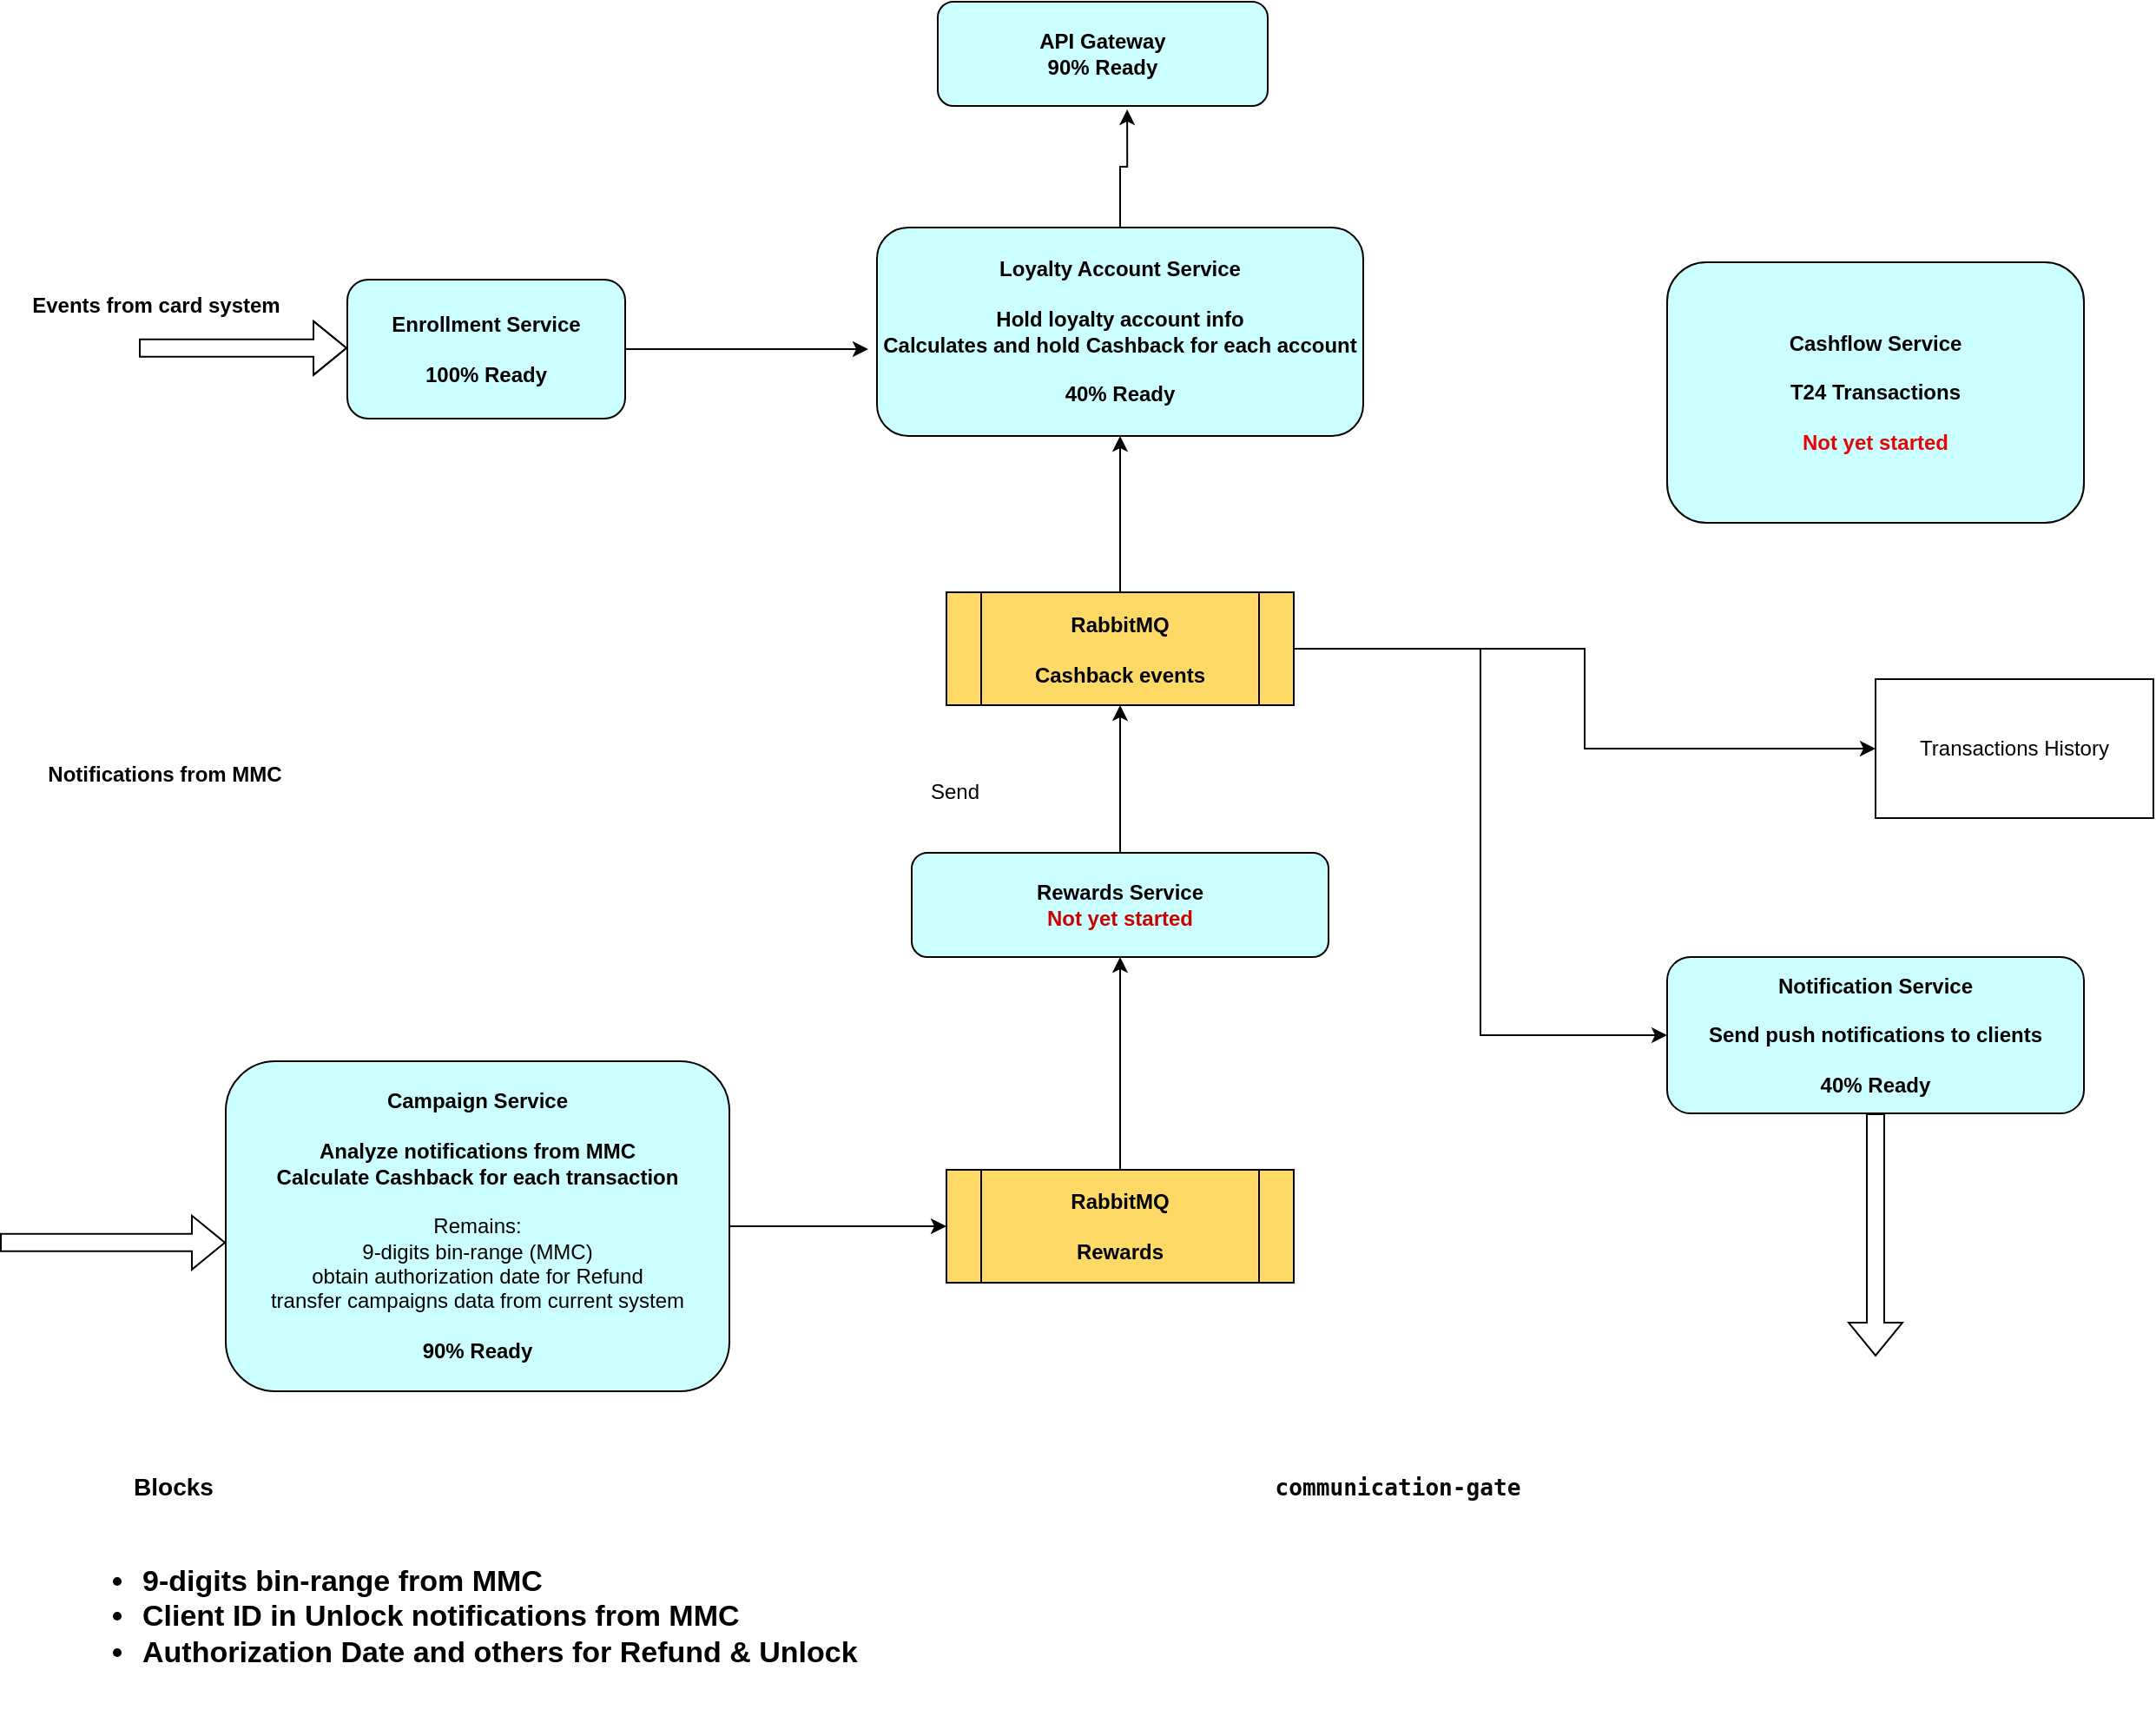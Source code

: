 <mxfile version="21.5.0" type="github">
  <diagram name="Page-1" id="jxZHKuPuWRv_rBrSmg6W">
    <mxGraphModel dx="1687" dy="929" grid="1" gridSize="10" guides="1" tooltips="1" connect="1" arrows="1" fold="1" page="1" pageScale="1" pageWidth="850" pageHeight="1100" math="0" shadow="0">
      <root>
        <mxCell id="0" />
        <mxCell id="1" parent="0" />
        <mxCell id="gcZDtFcbOL_r8VpVRLgz-11" style="edgeStyle=orthogonalEdgeStyle;rounded=0;orthogonalLoop=1;jettySize=auto;html=1;entryX=0;entryY=0.5;entryDx=0;entryDy=0;" edge="1" parent="1" source="gcZDtFcbOL_r8VpVRLgz-1" target="gcZDtFcbOL_r8VpVRLgz-10">
          <mxGeometry relative="1" as="geometry" />
        </mxCell>
        <mxCell id="gcZDtFcbOL_r8VpVRLgz-1" value="&lt;b&gt;Campaign Service&lt;/b&gt;&lt;br&gt;&lt;br&gt;&lt;b&gt;Analyze notifications from MMC&lt;/b&gt;&lt;br&gt;&lt;b&gt;Calculate Cashback for each transaction&lt;/b&gt;&lt;br&gt;&lt;br&gt;Remains: &lt;br&gt;9-digits bin-range (MMC)&lt;br&gt;obtain authorization date for Refund&lt;br&gt;transfer campaigns data from current system&lt;br&gt;&lt;br&gt;&lt;b&gt;90% Ready&lt;/b&gt;" style="rounded=1;whiteSpace=wrap;html=1;fillColor=#CCFFFF;" vertex="1" parent="1">
          <mxGeometry x="130" y="620" width="290" height="190" as="geometry" />
        </mxCell>
        <mxCell id="gcZDtFcbOL_r8VpVRLgz-2" value="" style="shape=flexArrow;endArrow=classic;html=1;rounded=0;entryX=0;entryY=0.5;entryDx=0;entryDy=0;" edge="1" parent="1">
          <mxGeometry width="50" height="50" relative="1" as="geometry">
            <mxPoint y="724.41" as="sourcePoint" />
            <mxPoint x="130" y="724.41" as="targetPoint" />
          </mxGeometry>
        </mxCell>
        <mxCell id="gcZDtFcbOL_r8VpVRLgz-3" value="&lt;b&gt;Notifications from MMC&lt;/b&gt;" style="text;html=1;strokeColor=none;fillColor=none;align=center;verticalAlign=middle;whiteSpace=wrap;rounded=0;" vertex="1" parent="1">
          <mxGeometry x="20" y="440" width="150" height="30" as="geometry" />
        </mxCell>
        <mxCell id="gcZDtFcbOL_r8VpVRLgz-38" style="edgeStyle=orthogonalEdgeStyle;rounded=0;orthogonalLoop=1;jettySize=auto;html=1;" edge="1" parent="1" source="gcZDtFcbOL_r8VpVRLgz-4">
          <mxGeometry relative="1" as="geometry">
            <mxPoint x="500" y="210" as="targetPoint" />
          </mxGeometry>
        </mxCell>
        <mxCell id="gcZDtFcbOL_r8VpVRLgz-4" value="&lt;b&gt;Enrollment Service&lt;br&gt;&lt;br&gt;100% Ready&lt;br&gt;&lt;/b&gt;" style="rounded=1;whiteSpace=wrap;html=1;fillColor=#CCFFFF;" vertex="1" parent="1">
          <mxGeometry x="200" y="170" width="160" height="80" as="geometry" />
        </mxCell>
        <mxCell id="gcZDtFcbOL_r8VpVRLgz-5" value="" style="shape=flexArrow;endArrow=classic;html=1;rounded=0;entryX=0;entryY=0.5;entryDx=0;entryDy=0;" edge="1" parent="1">
          <mxGeometry width="50" height="50" relative="1" as="geometry">
            <mxPoint x="80" y="209.41" as="sourcePoint" />
            <mxPoint x="200" y="209.41" as="targetPoint" />
            <Array as="points">
              <mxPoint x="90" y="209.41" />
            </Array>
          </mxGeometry>
        </mxCell>
        <mxCell id="gcZDtFcbOL_r8VpVRLgz-6" value="&lt;b&gt;Events from card system&lt;/b&gt;" style="text;html=1;strokeColor=none;fillColor=none;align=center;verticalAlign=middle;whiteSpace=wrap;rounded=0;" vertex="1" parent="1">
          <mxGeometry x="10" y="170" width="160" height="30" as="geometry" />
        </mxCell>
        <mxCell id="gcZDtFcbOL_r8VpVRLgz-19" style="edgeStyle=orthogonalEdgeStyle;rounded=0;orthogonalLoop=1;jettySize=auto;html=1;entryX=0.574;entryY=1.033;entryDx=0;entryDy=0;entryPerimeter=0;" edge="1" parent="1" source="gcZDtFcbOL_r8VpVRLgz-7" target="gcZDtFcbOL_r8VpVRLgz-15">
          <mxGeometry relative="1" as="geometry" />
        </mxCell>
        <mxCell id="gcZDtFcbOL_r8VpVRLgz-7" value="&lt;b&gt;Loyalty Account Service&lt;br&gt;&lt;br&gt;Hold loyalty account info&lt;br&gt;Calculates and hold Cashback for each account&lt;br&gt;&lt;br&gt;40% Ready&lt;br&gt;&lt;/b&gt;" style="rounded=1;whiteSpace=wrap;html=1;fillColor=#CCFFFF;" vertex="1" parent="1">
          <mxGeometry x="505" y="140" width="280" height="120" as="geometry" />
        </mxCell>
        <mxCell id="gcZDtFcbOL_r8VpVRLgz-30" style="edgeStyle=orthogonalEdgeStyle;rounded=0;orthogonalLoop=1;jettySize=auto;html=1;" edge="1" parent="1" source="gcZDtFcbOL_r8VpVRLgz-10" target="gcZDtFcbOL_r8VpVRLgz-29">
          <mxGeometry relative="1" as="geometry" />
        </mxCell>
        <mxCell id="gcZDtFcbOL_r8VpVRLgz-10" value="&lt;b&gt;RabbitMQ&lt;br&gt;&lt;br&gt;Rewards&lt;br&gt;&lt;/b&gt;" style="shape=process;whiteSpace=wrap;html=1;backgroundOutline=1;fillColor=#FFD966;" vertex="1" parent="1">
          <mxGeometry x="545" y="682.5" width="200" height="65" as="geometry" />
        </mxCell>
        <mxCell id="gcZDtFcbOL_r8VpVRLgz-12" value="Send" style="text;html=1;strokeColor=none;fillColor=none;align=center;verticalAlign=middle;whiteSpace=wrap;rounded=0;" vertex="1" parent="1">
          <mxGeometry x="520" y="450" width="60" height="30" as="geometry" />
        </mxCell>
        <mxCell id="gcZDtFcbOL_r8VpVRLgz-15" value="&lt;b&gt;API Gateway&lt;br&gt;90% Ready&lt;/b&gt;" style="rounded=1;whiteSpace=wrap;html=1;fillColor=#CCFFFF;" vertex="1" parent="1">
          <mxGeometry x="540" y="10" width="190" height="60" as="geometry" />
        </mxCell>
        <mxCell id="gcZDtFcbOL_r8VpVRLgz-16" value="&lt;b&gt;Notification Service&lt;br&gt;&lt;br&gt;Send push notifications to clients&lt;br&gt;&lt;br&gt;40% Ready&lt;/b&gt;" style="rounded=1;whiteSpace=wrap;html=1;fillColor=#CCFFFF;" vertex="1" parent="1">
          <mxGeometry x="960" y="560" width="240" height="90" as="geometry" />
        </mxCell>
        <mxCell id="gcZDtFcbOL_r8VpVRLgz-20" value="" style="shape=flexArrow;endArrow=classic;html=1;rounded=0;exitX=0.5;exitY=1;exitDx=0;exitDy=0;" edge="1" parent="1" source="gcZDtFcbOL_r8VpVRLgz-16">
          <mxGeometry width="50" height="50" relative="1" as="geometry">
            <mxPoint x="710" y="900" as="sourcePoint" />
            <mxPoint x="1080" y="790" as="targetPoint" />
          </mxGeometry>
        </mxCell>
        <mxCell id="gcZDtFcbOL_r8VpVRLgz-21" value="&lt;div style=&quot;background-color: rgb(255, 255, 255); color: rgb(8, 8, 8); font-family: &amp;quot;JetBrains Mono&amp;quot;, monospace; font-size: 9.8pt;&quot;&gt;&lt;b&gt;communication-gate&lt;/b&gt;&lt;/div&gt;" style="text;html=1;strokeColor=none;fillColor=none;align=center;verticalAlign=middle;whiteSpace=wrap;rounded=0;" vertex="1" parent="1">
          <mxGeometry x="720" y="850" width="170" height="30" as="geometry" />
        </mxCell>
        <mxCell id="gcZDtFcbOL_r8VpVRLgz-22" value="Transactions History" style="rounded=0;whiteSpace=wrap;html=1;" vertex="1" parent="1">
          <mxGeometry x="1080" y="400" width="160" height="80" as="geometry" />
        </mxCell>
        <mxCell id="gcZDtFcbOL_r8VpVRLgz-25" value="&lt;b&gt;Cashflow Service&lt;br&gt;&lt;br&gt;T24 Transactions&lt;br&gt;&lt;br&gt;&lt;font color=&quot;#e60505&quot;&gt;Not yet started&lt;/font&gt;&lt;/b&gt;" style="rounded=1;whiteSpace=wrap;html=1;fillColor=#CCFFFF;" vertex="1" parent="1">
          <mxGeometry x="960" y="160" width="240" height="150" as="geometry" />
        </mxCell>
        <mxCell id="gcZDtFcbOL_r8VpVRLgz-27" value="&lt;ul style=&quot;font-size: 17px;&quot;&gt;&lt;li&gt;&lt;b&gt;9-digits bin-range from MMC&lt;/b&gt;&lt;/li&gt;&lt;li&gt;&lt;b&gt;Client ID in Unlock notifications from MMC&lt;/b&gt;&lt;/li&gt;&lt;li&gt;&lt;b&gt;Authorization Date and others for Refund &amp;amp; Unlock&lt;/b&gt;&lt;/li&gt;&lt;/ul&gt;" style="text;strokeColor=none;fillColor=none;html=1;whiteSpace=wrap;verticalAlign=middle;overflow=hidden;" vertex="1" parent="1">
          <mxGeometry x="40" y="880" width="470" height="120" as="geometry" />
        </mxCell>
        <mxCell id="gcZDtFcbOL_r8VpVRLgz-28" value="&lt;b&gt;&lt;font style=&quot;font-size: 14px;&quot;&gt;Blocks&lt;/font&gt;&lt;/b&gt;" style="text;html=1;strokeColor=none;fillColor=none;align=center;verticalAlign=middle;whiteSpace=wrap;rounded=0;" vertex="1" parent="1">
          <mxGeometry x="40" y="850" width="120" height="30" as="geometry" />
        </mxCell>
        <mxCell id="gcZDtFcbOL_r8VpVRLgz-32" style="edgeStyle=orthogonalEdgeStyle;rounded=0;orthogonalLoop=1;jettySize=auto;html=1;entryX=0.5;entryY=1;entryDx=0;entryDy=0;" edge="1" parent="1" source="gcZDtFcbOL_r8VpVRLgz-29" target="gcZDtFcbOL_r8VpVRLgz-31">
          <mxGeometry relative="1" as="geometry" />
        </mxCell>
        <mxCell id="gcZDtFcbOL_r8VpVRLgz-29" value="&lt;b&gt;Rewards Service&lt;br&gt;&lt;font color=&quot;#cc0000&quot;&gt;Not yet started&lt;/font&gt;&lt;br&gt;&lt;/b&gt;" style="rounded=1;whiteSpace=wrap;html=1;fillColor=#CCFFFF;" vertex="1" parent="1">
          <mxGeometry x="525" y="500" width="240" height="60" as="geometry" />
        </mxCell>
        <mxCell id="gcZDtFcbOL_r8VpVRLgz-33" style="edgeStyle=orthogonalEdgeStyle;rounded=0;orthogonalLoop=1;jettySize=auto;html=1;entryX=0.5;entryY=1;entryDx=0;entryDy=0;" edge="1" parent="1" source="gcZDtFcbOL_r8VpVRLgz-31" target="gcZDtFcbOL_r8VpVRLgz-7">
          <mxGeometry relative="1" as="geometry">
            <mxPoint x="645" y="270" as="targetPoint" />
          </mxGeometry>
        </mxCell>
        <mxCell id="gcZDtFcbOL_r8VpVRLgz-34" style="edgeStyle=orthogonalEdgeStyle;rounded=0;orthogonalLoop=1;jettySize=auto;html=1;entryX=0;entryY=0.5;entryDx=0;entryDy=0;" edge="1" parent="1" source="gcZDtFcbOL_r8VpVRLgz-31" target="gcZDtFcbOL_r8VpVRLgz-22">
          <mxGeometry relative="1" as="geometry" />
        </mxCell>
        <mxCell id="gcZDtFcbOL_r8VpVRLgz-36" style="edgeStyle=orthogonalEdgeStyle;rounded=0;orthogonalLoop=1;jettySize=auto;html=1;entryX=0;entryY=0.5;entryDx=0;entryDy=0;" edge="1" parent="1" source="gcZDtFcbOL_r8VpVRLgz-31" target="gcZDtFcbOL_r8VpVRLgz-16">
          <mxGeometry relative="1" as="geometry" />
        </mxCell>
        <mxCell id="gcZDtFcbOL_r8VpVRLgz-31" value="&lt;b&gt;RabbitMQ&lt;br&gt;&lt;br&gt;Cashback events&lt;br&gt;&lt;/b&gt;" style="shape=process;whiteSpace=wrap;html=1;backgroundOutline=1;fillColor=#FFD966;" vertex="1" parent="1">
          <mxGeometry x="545" y="350" width="200" height="65" as="geometry" />
        </mxCell>
      </root>
    </mxGraphModel>
  </diagram>
</mxfile>
